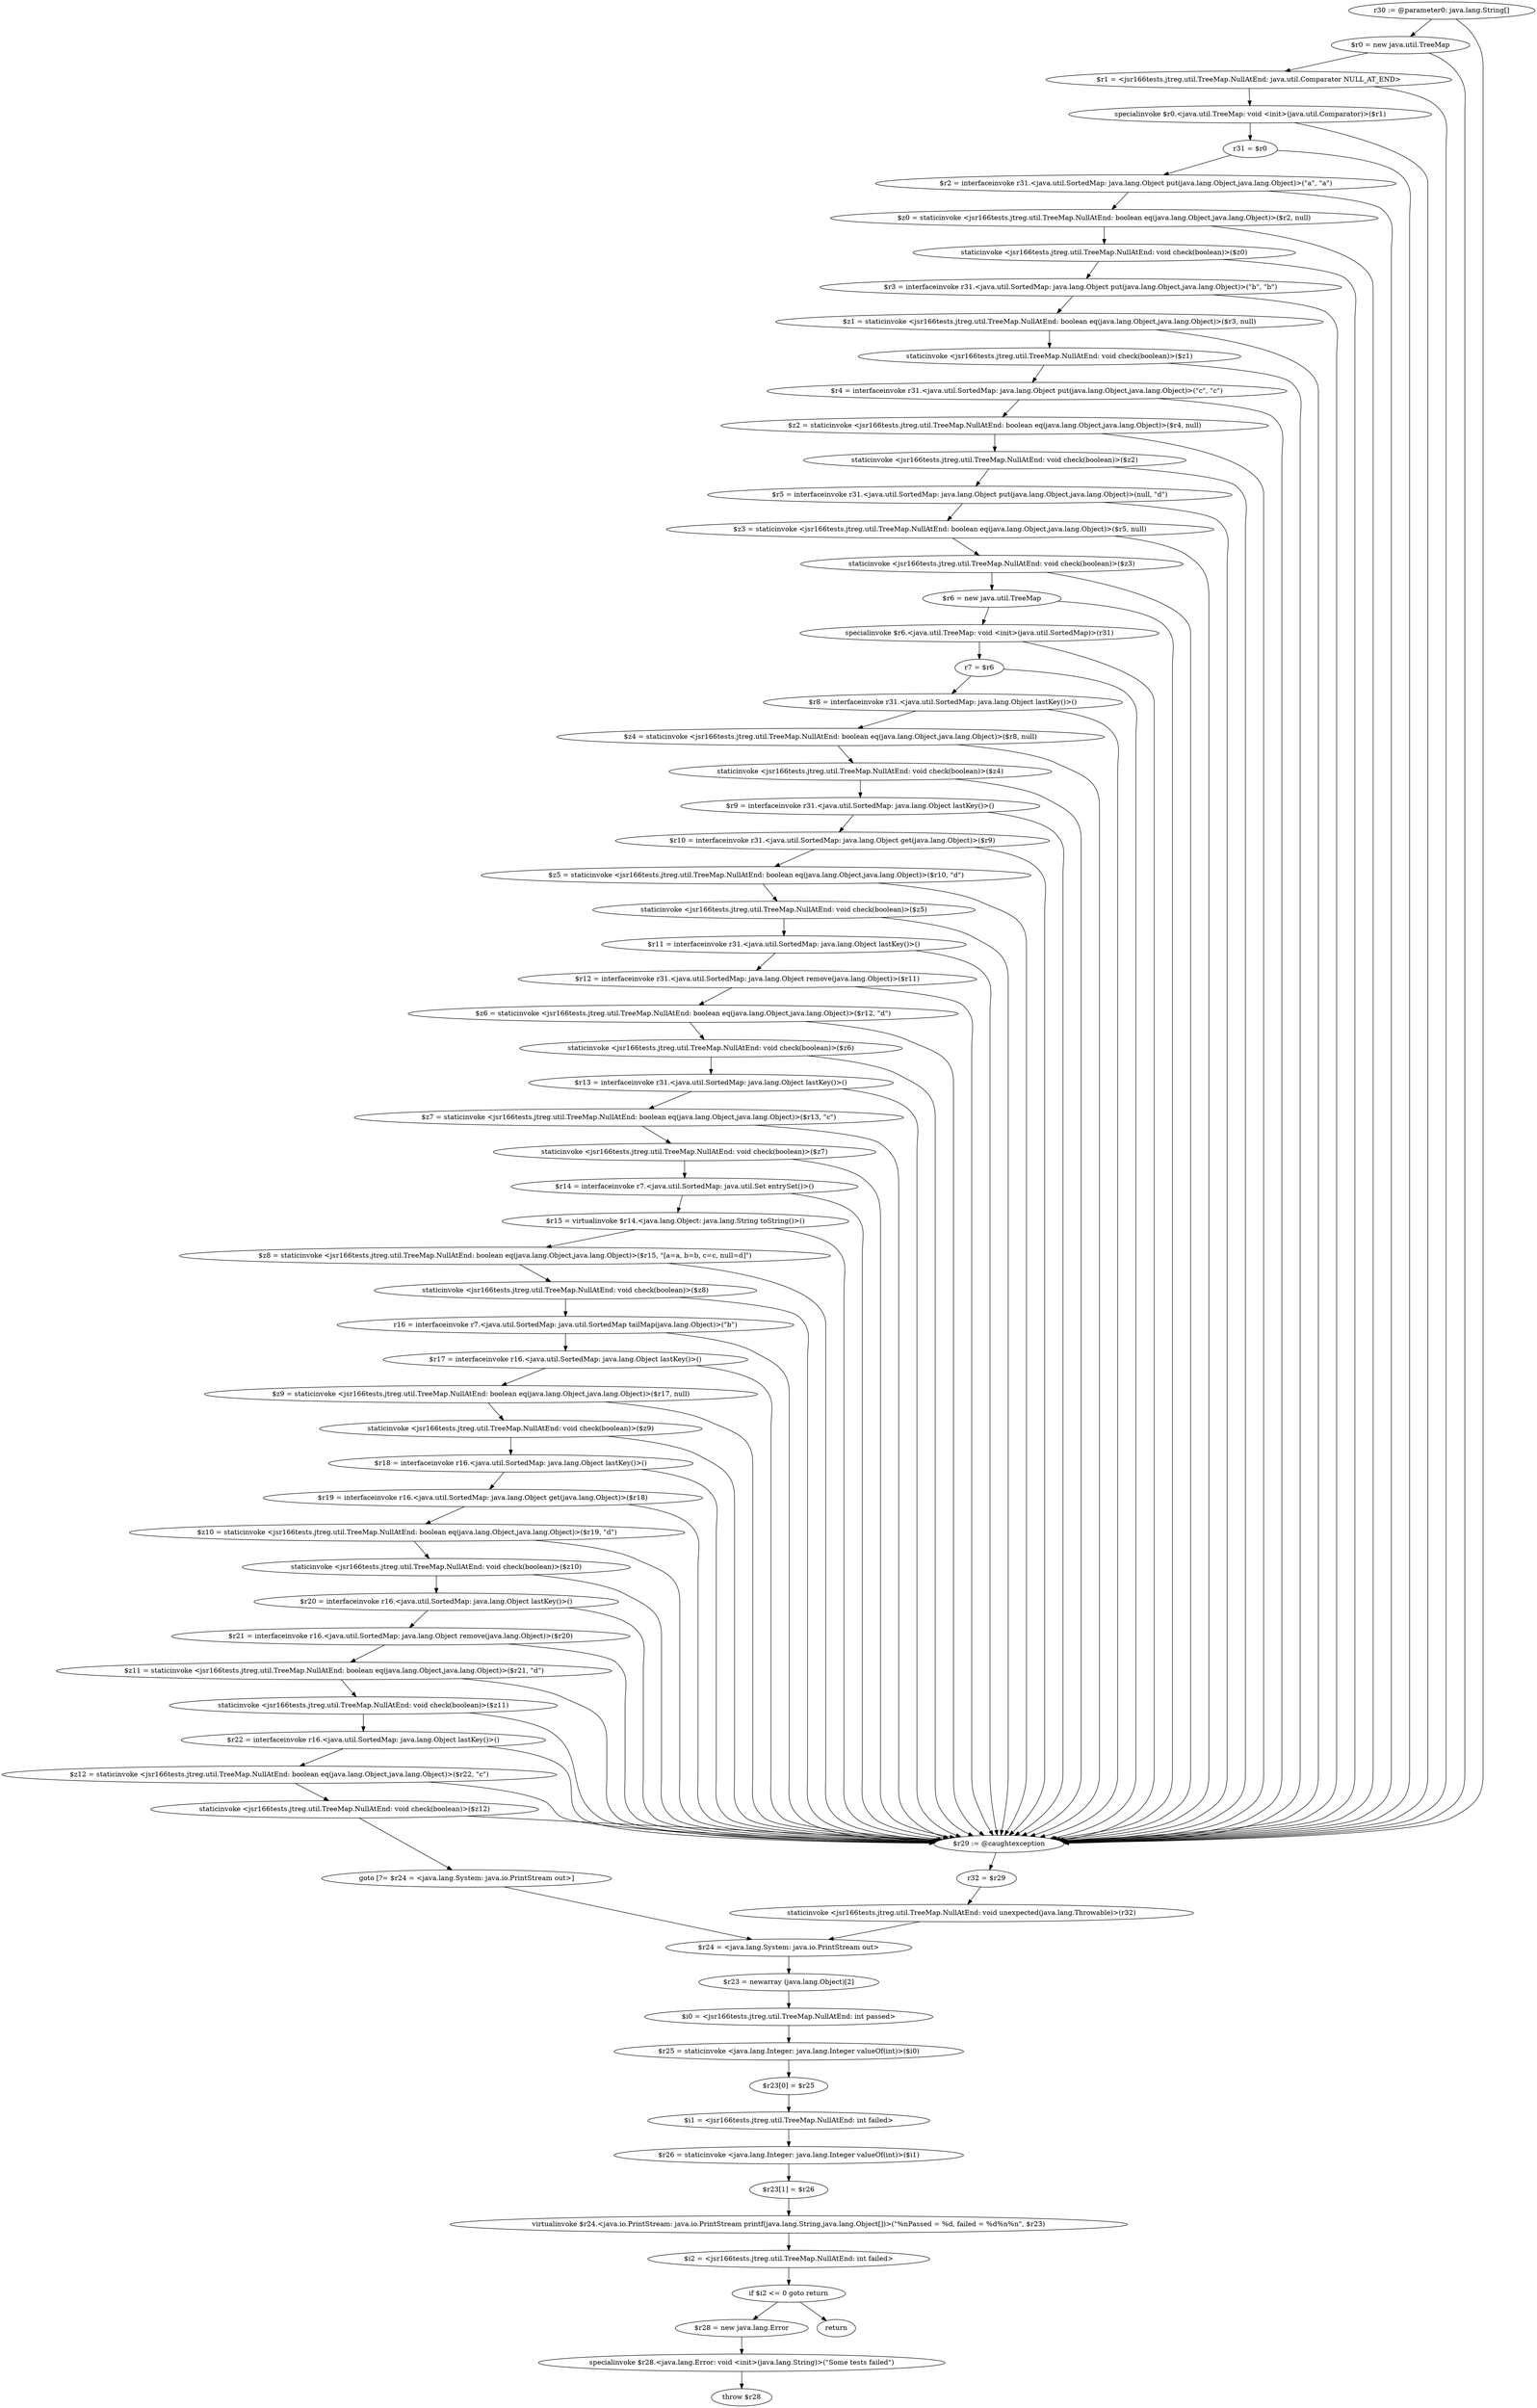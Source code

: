 digraph "unitGraph" {
    "r30 := @parameter0: java.lang.String[]"
    "$r0 = new java.util.TreeMap"
    "$r1 = <jsr166tests.jtreg.util.TreeMap.NullAtEnd: java.util.Comparator NULL_AT_END>"
    "specialinvoke $r0.<java.util.TreeMap: void <init>(java.util.Comparator)>($r1)"
    "r31 = $r0"
    "$r2 = interfaceinvoke r31.<java.util.SortedMap: java.lang.Object put(java.lang.Object,java.lang.Object)>(\"a\", \"a\")"
    "$z0 = staticinvoke <jsr166tests.jtreg.util.TreeMap.NullAtEnd: boolean eq(java.lang.Object,java.lang.Object)>($r2, null)"
    "staticinvoke <jsr166tests.jtreg.util.TreeMap.NullAtEnd: void check(boolean)>($z0)"
    "$r3 = interfaceinvoke r31.<java.util.SortedMap: java.lang.Object put(java.lang.Object,java.lang.Object)>(\"b\", \"b\")"
    "$z1 = staticinvoke <jsr166tests.jtreg.util.TreeMap.NullAtEnd: boolean eq(java.lang.Object,java.lang.Object)>($r3, null)"
    "staticinvoke <jsr166tests.jtreg.util.TreeMap.NullAtEnd: void check(boolean)>($z1)"
    "$r4 = interfaceinvoke r31.<java.util.SortedMap: java.lang.Object put(java.lang.Object,java.lang.Object)>(\"c\", \"c\")"
    "$z2 = staticinvoke <jsr166tests.jtreg.util.TreeMap.NullAtEnd: boolean eq(java.lang.Object,java.lang.Object)>($r4, null)"
    "staticinvoke <jsr166tests.jtreg.util.TreeMap.NullAtEnd: void check(boolean)>($z2)"
    "$r5 = interfaceinvoke r31.<java.util.SortedMap: java.lang.Object put(java.lang.Object,java.lang.Object)>(null, \"d\")"
    "$z3 = staticinvoke <jsr166tests.jtreg.util.TreeMap.NullAtEnd: boolean eq(java.lang.Object,java.lang.Object)>($r5, null)"
    "staticinvoke <jsr166tests.jtreg.util.TreeMap.NullAtEnd: void check(boolean)>($z3)"
    "$r6 = new java.util.TreeMap"
    "specialinvoke $r6.<java.util.TreeMap: void <init>(java.util.SortedMap)>(r31)"
    "r7 = $r6"
    "$r8 = interfaceinvoke r31.<java.util.SortedMap: java.lang.Object lastKey()>()"
    "$z4 = staticinvoke <jsr166tests.jtreg.util.TreeMap.NullAtEnd: boolean eq(java.lang.Object,java.lang.Object)>($r8, null)"
    "staticinvoke <jsr166tests.jtreg.util.TreeMap.NullAtEnd: void check(boolean)>($z4)"
    "$r9 = interfaceinvoke r31.<java.util.SortedMap: java.lang.Object lastKey()>()"
    "$r10 = interfaceinvoke r31.<java.util.SortedMap: java.lang.Object get(java.lang.Object)>($r9)"
    "$z5 = staticinvoke <jsr166tests.jtreg.util.TreeMap.NullAtEnd: boolean eq(java.lang.Object,java.lang.Object)>($r10, \"d\")"
    "staticinvoke <jsr166tests.jtreg.util.TreeMap.NullAtEnd: void check(boolean)>($z5)"
    "$r11 = interfaceinvoke r31.<java.util.SortedMap: java.lang.Object lastKey()>()"
    "$r12 = interfaceinvoke r31.<java.util.SortedMap: java.lang.Object remove(java.lang.Object)>($r11)"
    "$z6 = staticinvoke <jsr166tests.jtreg.util.TreeMap.NullAtEnd: boolean eq(java.lang.Object,java.lang.Object)>($r12, \"d\")"
    "staticinvoke <jsr166tests.jtreg.util.TreeMap.NullAtEnd: void check(boolean)>($z6)"
    "$r13 = interfaceinvoke r31.<java.util.SortedMap: java.lang.Object lastKey()>()"
    "$z7 = staticinvoke <jsr166tests.jtreg.util.TreeMap.NullAtEnd: boolean eq(java.lang.Object,java.lang.Object)>($r13, \"c\")"
    "staticinvoke <jsr166tests.jtreg.util.TreeMap.NullAtEnd: void check(boolean)>($z7)"
    "$r14 = interfaceinvoke r7.<java.util.SortedMap: java.util.Set entrySet()>()"
    "$r15 = virtualinvoke $r14.<java.lang.Object: java.lang.String toString()>()"
    "$z8 = staticinvoke <jsr166tests.jtreg.util.TreeMap.NullAtEnd: boolean eq(java.lang.Object,java.lang.Object)>($r15, \"[a=a, b=b, c=c, null=d]\")"
    "staticinvoke <jsr166tests.jtreg.util.TreeMap.NullAtEnd: void check(boolean)>($z8)"
    "r16 = interfaceinvoke r7.<java.util.SortedMap: java.util.SortedMap tailMap(java.lang.Object)>(\"b\")"
    "$r17 = interfaceinvoke r16.<java.util.SortedMap: java.lang.Object lastKey()>()"
    "$z9 = staticinvoke <jsr166tests.jtreg.util.TreeMap.NullAtEnd: boolean eq(java.lang.Object,java.lang.Object)>($r17, null)"
    "staticinvoke <jsr166tests.jtreg.util.TreeMap.NullAtEnd: void check(boolean)>($z9)"
    "$r18 = interfaceinvoke r16.<java.util.SortedMap: java.lang.Object lastKey()>()"
    "$r19 = interfaceinvoke r16.<java.util.SortedMap: java.lang.Object get(java.lang.Object)>($r18)"
    "$z10 = staticinvoke <jsr166tests.jtreg.util.TreeMap.NullAtEnd: boolean eq(java.lang.Object,java.lang.Object)>($r19, \"d\")"
    "staticinvoke <jsr166tests.jtreg.util.TreeMap.NullAtEnd: void check(boolean)>($z10)"
    "$r20 = interfaceinvoke r16.<java.util.SortedMap: java.lang.Object lastKey()>()"
    "$r21 = interfaceinvoke r16.<java.util.SortedMap: java.lang.Object remove(java.lang.Object)>($r20)"
    "$z11 = staticinvoke <jsr166tests.jtreg.util.TreeMap.NullAtEnd: boolean eq(java.lang.Object,java.lang.Object)>($r21, \"d\")"
    "staticinvoke <jsr166tests.jtreg.util.TreeMap.NullAtEnd: void check(boolean)>($z11)"
    "$r22 = interfaceinvoke r16.<java.util.SortedMap: java.lang.Object lastKey()>()"
    "$z12 = staticinvoke <jsr166tests.jtreg.util.TreeMap.NullAtEnd: boolean eq(java.lang.Object,java.lang.Object)>($r22, \"c\")"
    "staticinvoke <jsr166tests.jtreg.util.TreeMap.NullAtEnd: void check(boolean)>($z12)"
    "goto [?= $r24 = <java.lang.System: java.io.PrintStream out>]"
    "$r29 := @caughtexception"
    "r32 = $r29"
    "staticinvoke <jsr166tests.jtreg.util.TreeMap.NullAtEnd: void unexpected(java.lang.Throwable)>(r32)"
    "$r24 = <java.lang.System: java.io.PrintStream out>"
    "$r23 = newarray (java.lang.Object)[2]"
    "$i0 = <jsr166tests.jtreg.util.TreeMap.NullAtEnd: int passed>"
    "$r25 = staticinvoke <java.lang.Integer: java.lang.Integer valueOf(int)>($i0)"
    "$r23[0] = $r25"
    "$i1 = <jsr166tests.jtreg.util.TreeMap.NullAtEnd: int failed>"
    "$r26 = staticinvoke <java.lang.Integer: java.lang.Integer valueOf(int)>($i1)"
    "$r23[1] = $r26"
    "virtualinvoke $r24.<java.io.PrintStream: java.io.PrintStream printf(java.lang.String,java.lang.Object[])>(\"%nPassed = %d, failed = %d%n%n\", $r23)"
    "$i2 = <jsr166tests.jtreg.util.TreeMap.NullAtEnd: int failed>"
    "if $i2 <= 0 goto return"
    "$r28 = new java.lang.Error"
    "specialinvoke $r28.<java.lang.Error: void <init>(java.lang.String)>(\"Some tests failed\")"
    "throw $r28"
    "return"
    "r30 := @parameter0: java.lang.String[]"->"$r0 = new java.util.TreeMap";
    "r30 := @parameter0: java.lang.String[]"->"$r29 := @caughtexception";
    "$r0 = new java.util.TreeMap"->"$r1 = <jsr166tests.jtreg.util.TreeMap.NullAtEnd: java.util.Comparator NULL_AT_END>";
    "$r0 = new java.util.TreeMap"->"$r29 := @caughtexception";
    "$r1 = <jsr166tests.jtreg.util.TreeMap.NullAtEnd: java.util.Comparator NULL_AT_END>"->"specialinvoke $r0.<java.util.TreeMap: void <init>(java.util.Comparator)>($r1)";
    "$r1 = <jsr166tests.jtreg.util.TreeMap.NullAtEnd: java.util.Comparator NULL_AT_END>"->"$r29 := @caughtexception";
    "specialinvoke $r0.<java.util.TreeMap: void <init>(java.util.Comparator)>($r1)"->"r31 = $r0";
    "specialinvoke $r0.<java.util.TreeMap: void <init>(java.util.Comparator)>($r1)"->"$r29 := @caughtexception";
    "r31 = $r0"->"$r2 = interfaceinvoke r31.<java.util.SortedMap: java.lang.Object put(java.lang.Object,java.lang.Object)>(\"a\", \"a\")";
    "r31 = $r0"->"$r29 := @caughtexception";
    "$r2 = interfaceinvoke r31.<java.util.SortedMap: java.lang.Object put(java.lang.Object,java.lang.Object)>(\"a\", \"a\")"->"$z0 = staticinvoke <jsr166tests.jtreg.util.TreeMap.NullAtEnd: boolean eq(java.lang.Object,java.lang.Object)>($r2, null)";
    "$r2 = interfaceinvoke r31.<java.util.SortedMap: java.lang.Object put(java.lang.Object,java.lang.Object)>(\"a\", \"a\")"->"$r29 := @caughtexception";
    "$z0 = staticinvoke <jsr166tests.jtreg.util.TreeMap.NullAtEnd: boolean eq(java.lang.Object,java.lang.Object)>($r2, null)"->"staticinvoke <jsr166tests.jtreg.util.TreeMap.NullAtEnd: void check(boolean)>($z0)";
    "$z0 = staticinvoke <jsr166tests.jtreg.util.TreeMap.NullAtEnd: boolean eq(java.lang.Object,java.lang.Object)>($r2, null)"->"$r29 := @caughtexception";
    "staticinvoke <jsr166tests.jtreg.util.TreeMap.NullAtEnd: void check(boolean)>($z0)"->"$r3 = interfaceinvoke r31.<java.util.SortedMap: java.lang.Object put(java.lang.Object,java.lang.Object)>(\"b\", \"b\")";
    "staticinvoke <jsr166tests.jtreg.util.TreeMap.NullAtEnd: void check(boolean)>($z0)"->"$r29 := @caughtexception";
    "$r3 = interfaceinvoke r31.<java.util.SortedMap: java.lang.Object put(java.lang.Object,java.lang.Object)>(\"b\", \"b\")"->"$z1 = staticinvoke <jsr166tests.jtreg.util.TreeMap.NullAtEnd: boolean eq(java.lang.Object,java.lang.Object)>($r3, null)";
    "$r3 = interfaceinvoke r31.<java.util.SortedMap: java.lang.Object put(java.lang.Object,java.lang.Object)>(\"b\", \"b\")"->"$r29 := @caughtexception";
    "$z1 = staticinvoke <jsr166tests.jtreg.util.TreeMap.NullAtEnd: boolean eq(java.lang.Object,java.lang.Object)>($r3, null)"->"staticinvoke <jsr166tests.jtreg.util.TreeMap.NullAtEnd: void check(boolean)>($z1)";
    "$z1 = staticinvoke <jsr166tests.jtreg.util.TreeMap.NullAtEnd: boolean eq(java.lang.Object,java.lang.Object)>($r3, null)"->"$r29 := @caughtexception";
    "staticinvoke <jsr166tests.jtreg.util.TreeMap.NullAtEnd: void check(boolean)>($z1)"->"$r4 = interfaceinvoke r31.<java.util.SortedMap: java.lang.Object put(java.lang.Object,java.lang.Object)>(\"c\", \"c\")";
    "staticinvoke <jsr166tests.jtreg.util.TreeMap.NullAtEnd: void check(boolean)>($z1)"->"$r29 := @caughtexception";
    "$r4 = interfaceinvoke r31.<java.util.SortedMap: java.lang.Object put(java.lang.Object,java.lang.Object)>(\"c\", \"c\")"->"$z2 = staticinvoke <jsr166tests.jtreg.util.TreeMap.NullAtEnd: boolean eq(java.lang.Object,java.lang.Object)>($r4, null)";
    "$r4 = interfaceinvoke r31.<java.util.SortedMap: java.lang.Object put(java.lang.Object,java.lang.Object)>(\"c\", \"c\")"->"$r29 := @caughtexception";
    "$z2 = staticinvoke <jsr166tests.jtreg.util.TreeMap.NullAtEnd: boolean eq(java.lang.Object,java.lang.Object)>($r4, null)"->"staticinvoke <jsr166tests.jtreg.util.TreeMap.NullAtEnd: void check(boolean)>($z2)";
    "$z2 = staticinvoke <jsr166tests.jtreg.util.TreeMap.NullAtEnd: boolean eq(java.lang.Object,java.lang.Object)>($r4, null)"->"$r29 := @caughtexception";
    "staticinvoke <jsr166tests.jtreg.util.TreeMap.NullAtEnd: void check(boolean)>($z2)"->"$r5 = interfaceinvoke r31.<java.util.SortedMap: java.lang.Object put(java.lang.Object,java.lang.Object)>(null, \"d\")";
    "staticinvoke <jsr166tests.jtreg.util.TreeMap.NullAtEnd: void check(boolean)>($z2)"->"$r29 := @caughtexception";
    "$r5 = interfaceinvoke r31.<java.util.SortedMap: java.lang.Object put(java.lang.Object,java.lang.Object)>(null, \"d\")"->"$z3 = staticinvoke <jsr166tests.jtreg.util.TreeMap.NullAtEnd: boolean eq(java.lang.Object,java.lang.Object)>($r5, null)";
    "$r5 = interfaceinvoke r31.<java.util.SortedMap: java.lang.Object put(java.lang.Object,java.lang.Object)>(null, \"d\")"->"$r29 := @caughtexception";
    "$z3 = staticinvoke <jsr166tests.jtreg.util.TreeMap.NullAtEnd: boolean eq(java.lang.Object,java.lang.Object)>($r5, null)"->"staticinvoke <jsr166tests.jtreg.util.TreeMap.NullAtEnd: void check(boolean)>($z3)";
    "$z3 = staticinvoke <jsr166tests.jtreg.util.TreeMap.NullAtEnd: boolean eq(java.lang.Object,java.lang.Object)>($r5, null)"->"$r29 := @caughtexception";
    "staticinvoke <jsr166tests.jtreg.util.TreeMap.NullAtEnd: void check(boolean)>($z3)"->"$r6 = new java.util.TreeMap";
    "staticinvoke <jsr166tests.jtreg.util.TreeMap.NullAtEnd: void check(boolean)>($z3)"->"$r29 := @caughtexception";
    "$r6 = new java.util.TreeMap"->"specialinvoke $r6.<java.util.TreeMap: void <init>(java.util.SortedMap)>(r31)";
    "$r6 = new java.util.TreeMap"->"$r29 := @caughtexception";
    "specialinvoke $r6.<java.util.TreeMap: void <init>(java.util.SortedMap)>(r31)"->"r7 = $r6";
    "specialinvoke $r6.<java.util.TreeMap: void <init>(java.util.SortedMap)>(r31)"->"$r29 := @caughtexception";
    "r7 = $r6"->"$r8 = interfaceinvoke r31.<java.util.SortedMap: java.lang.Object lastKey()>()";
    "r7 = $r6"->"$r29 := @caughtexception";
    "$r8 = interfaceinvoke r31.<java.util.SortedMap: java.lang.Object lastKey()>()"->"$z4 = staticinvoke <jsr166tests.jtreg.util.TreeMap.NullAtEnd: boolean eq(java.lang.Object,java.lang.Object)>($r8, null)";
    "$r8 = interfaceinvoke r31.<java.util.SortedMap: java.lang.Object lastKey()>()"->"$r29 := @caughtexception";
    "$z4 = staticinvoke <jsr166tests.jtreg.util.TreeMap.NullAtEnd: boolean eq(java.lang.Object,java.lang.Object)>($r8, null)"->"staticinvoke <jsr166tests.jtreg.util.TreeMap.NullAtEnd: void check(boolean)>($z4)";
    "$z4 = staticinvoke <jsr166tests.jtreg.util.TreeMap.NullAtEnd: boolean eq(java.lang.Object,java.lang.Object)>($r8, null)"->"$r29 := @caughtexception";
    "staticinvoke <jsr166tests.jtreg.util.TreeMap.NullAtEnd: void check(boolean)>($z4)"->"$r9 = interfaceinvoke r31.<java.util.SortedMap: java.lang.Object lastKey()>()";
    "staticinvoke <jsr166tests.jtreg.util.TreeMap.NullAtEnd: void check(boolean)>($z4)"->"$r29 := @caughtexception";
    "$r9 = interfaceinvoke r31.<java.util.SortedMap: java.lang.Object lastKey()>()"->"$r10 = interfaceinvoke r31.<java.util.SortedMap: java.lang.Object get(java.lang.Object)>($r9)";
    "$r9 = interfaceinvoke r31.<java.util.SortedMap: java.lang.Object lastKey()>()"->"$r29 := @caughtexception";
    "$r10 = interfaceinvoke r31.<java.util.SortedMap: java.lang.Object get(java.lang.Object)>($r9)"->"$z5 = staticinvoke <jsr166tests.jtreg.util.TreeMap.NullAtEnd: boolean eq(java.lang.Object,java.lang.Object)>($r10, \"d\")";
    "$r10 = interfaceinvoke r31.<java.util.SortedMap: java.lang.Object get(java.lang.Object)>($r9)"->"$r29 := @caughtexception";
    "$z5 = staticinvoke <jsr166tests.jtreg.util.TreeMap.NullAtEnd: boolean eq(java.lang.Object,java.lang.Object)>($r10, \"d\")"->"staticinvoke <jsr166tests.jtreg.util.TreeMap.NullAtEnd: void check(boolean)>($z5)";
    "$z5 = staticinvoke <jsr166tests.jtreg.util.TreeMap.NullAtEnd: boolean eq(java.lang.Object,java.lang.Object)>($r10, \"d\")"->"$r29 := @caughtexception";
    "staticinvoke <jsr166tests.jtreg.util.TreeMap.NullAtEnd: void check(boolean)>($z5)"->"$r11 = interfaceinvoke r31.<java.util.SortedMap: java.lang.Object lastKey()>()";
    "staticinvoke <jsr166tests.jtreg.util.TreeMap.NullAtEnd: void check(boolean)>($z5)"->"$r29 := @caughtexception";
    "$r11 = interfaceinvoke r31.<java.util.SortedMap: java.lang.Object lastKey()>()"->"$r12 = interfaceinvoke r31.<java.util.SortedMap: java.lang.Object remove(java.lang.Object)>($r11)";
    "$r11 = interfaceinvoke r31.<java.util.SortedMap: java.lang.Object lastKey()>()"->"$r29 := @caughtexception";
    "$r12 = interfaceinvoke r31.<java.util.SortedMap: java.lang.Object remove(java.lang.Object)>($r11)"->"$z6 = staticinvoke <jsr166tests.jtreg.util.TreeMap.NullAtEnd: boolean eq(java.lang.Object,java.lang.Object)>($r12, \"d\")";
    "$r12 = interfaceinvoke r31.<java.util.SortedMap: java.lang.Object remove(java.lang.Object)>($r11)"->"$r29 := @caughtexception";
    "$z6 = staticinvoke <jsr166tests.jtreg.util.TreeMap.NullAtEnd: boolean eq(java.lang.Object,java.lang.Object)>($r12, \"d\")"->"staticinvoke <jsr166tests.jtreg.util.TreeMap.NullAtEnd: void check(boolean)>($z6)";
    "$z6 = staticinvoke <jsr166tests.jtreg.util.TreeMap.NullAtEnd: boolean eq(java.lang.Object,java.lang.Object)>($r12, \"d\")"->"$r29 := @caughtexception";
    "staticinvoke <jsr166tests.jtreg.util.TreeMap.NullAtEnd: void check(boolean)>($z6)"->"$r13 = interfaceinvoke r31.<java.util.SortedMap: java.lang.Object lastKey()>()";
    "staticinvoke <jsr166tests.jtreg.util.TreeMap.NullAtEnd: void check(boolean)>($z6)"->"$r29 := @caughtexception";
    "$r13 = interfaceinvoke r31.<java.util.SortedMap: java.lang.Object lastKey()>()"->"$z7 = staticinvoke <jsr166tests.jtreg.util.TreeMap.NullAtEnd: boolean eq(java.lang.Object,java.lang.Object)>($r13, \"c\")";
    "$r13 = interfaceinvoke r31.<java.util.SortedMap: java.lang.Object lastKey()>()"->"$r29 := @caughtexception";
    "$z7 = staticinvoke <jsr166tests.jtreg.util.TreeMap.NullAtEnd: boolean eq(java.lang.Object,java.lang.Object)>($r13, \"c\")"->"staticinvoke <jsr166tests.jtreg.util.TreeMap.NullAtEnd: void check(boolean)>($z7)";
    "$z7 = staticinvoke <jsr166tests.jtreg.util.TreeMap.NullAtEnd: boolean eq(java.lang.Object,java.lang.Object)>($r13, \"c\")"->"$r29 := @caughtexception";
    "staticinvoke <jsr166tests.jtreg.util.TreeMap.NullAtEnd: void check(boolean)>($z7)"->"$r14 = interfaceinvoke r7.<java.util.SortedMap: java.util.Set entrySet()>()";
    "staticinvoke <jsr166tests.jtreg.util.TreeMap.NullAtEnd: void check(boolean)>($z7)"->"$r29 := @caughtexception";
    "$r14 = interfaceinvoke r7.<java.util.SortedMap: java.util.Set entrySet()>()"->"$r15 = virtualinvoke $r14.<java.lang.Object: java.lang.String toString()>()";
    "$r14 = interfaceinvoke r7.<java.util.SortedMap: java.util.Set entrySet()>()"->"$r29 := @caughtexception";
    "$r15 = virtualinvoke $r14.<java.lang.Object: java.lang.String toString()>()"->"$z8 = staticinvoke <jsr166tests.jtreg.util.TreeMap.NullAtEnd: boolean eq(java.lang.Object,java.lang.Object)>($r15, \"[a=a, b=b, c=c, null=d]\")";
    "$r15 = virtualinvoke $r14.<java.lang.Object: java.lang.String toString()>()"->"$r29 := @caughtexception";
    "$z8 = staticinvoke <jsr166tests.jtreg.util.TreeMap.NullAtEnd: boolean eq(java.lang.Object,java.lang.Object)>($r15, \"[a=a, b=b, c=c, null=d]\")"->"staticinvoke <jsr166tests.jtreg.util.TreeMap.NullAtEnd: void check(boolean)>($z8)";
    "$z8 = staticinvoke <jsr166tests.jtreg.util.TreeMap.NullAtEnd: boolean eq(java.lang.Object,java.lang.Object)>($r15, \"[a=a, b=b, c=c, null=d]\")"->"$r29 := @caughtexception";
    "staticinvoke <jsr166tests.jtreg.util.TreeMap.NullAtEnd: void check(boolean)>($z8)"->"r16 = interfaceinvoke r7.<java.util.SortedMap: java.util.SortedMap tailMap(java.lang.Object)>(\"b\")";
    "staticinvoke <jsr166tests.jtreg.util.TreeMap.NullAtEnd: void check(boolean)>($z8)"->"$r29 := @caughtexception";
    "r16 = interfaceinvoke r7.<java.util.SortedMap: java.util.SortedMap tailMap(java.lang.Object)>(\"b\")"->"$r17 = interfaceinvoke r16.<java.util.SortedMap: java.lang.Object lastKey()>()";
    "r16 = interfaceinvoke r7.<java.util.SortedMap: java.util.SortedMap tailMap(java.lang.Object)>(\"b\")"->"$r29 := @caughtexception";
    "$r17 = interfaceinvoke r16.<java.util.SortedMap: java.lang.Object lastKey()>()"->"$z9 = staticinvoke <jsr166tests.jtreg.util.TreeMap.NullAtEnd: boolean eq(java.lang.Object,java.lang.Object)>($r17, null)";
    "$r17 = interfaceinvoke r16.<java.util.SortedMap: java.lang.Object lastKey()>()"->"$r29 := @caughtexception";
    "$z9 = staticinvoke <jsr166tests.jtreg.util.TreeMap.NullAtEnd: boolean eq(java.lang.Object,java.lang.Object)>($r17, null)"->"staticinvoke <jsr166tests.jtreg.util.TreeMap.NullAtEnd: void check(boolean)>($z9)";
    "$z9 = staticinvoke <jsr166tests.jtreg.util.TreeMap.NullAtEnd: boolean eq(java.lang.Object,java.lang.Object)>($r17, null)"->"$r29 := @caughtexception";
    "staticinvoke <jsr166tests.jtreg.util.TreeMap.NullAtEnd: void check(boolean)>($z9)"->"$r18 = interfaceinvoke r16.<java.util.SortedMap: java.lang.Object lastKey()>()";
    "staticinvoke <jsr166tests.jtreg.util.TreeMap.NullAtEnd: void check(boolean)>($z9)"->"$r29 := @caughtexception";
    "$r18 = interfaceinvoke r16.<java.util.SortedMap: java.lang.Object lastKey()>()"->"$r19 = interfaceinvoke r16.<java.util.SortedMap: java.lang.Object get(java.lang.Object)>($r18)";
    "$r18 = interfaceinvoke r16.<java.util.SortedMap: java.lang.Object lastKey()>()"->"$r29 := @caughtexception";
    "$r19 = interfaceinvoke r16.<java.util.SortedMap: java.lang.Object get(java.lang.Object)>($r18)"->"$z10 = staticinvoke <jsr166tests.jtreg.util.TreeMap.NullAtEnd: boolean eq(java.lang.Object,java.lang.Object)>($r19, \"d\")";
    "$r19 = interfaceinvoke r16.<java.util.SortedMap: java.lang.Object get(java.lang.Object)>($r18)"->"$r29 := @caughtexception";
    "$z10 = staticinvoke <jsr166tests.jtreg.util.TreeMap.NullAtEnd: boolean eq(java.lang.Object,java.lang.Object)>($r19, \"d\")"->"staticinvoke <jsr166tests.jtreg.util.TreeMap.NullAtEnd: void check(boolean)>($z10)";
    "$z10 = staticinvoke <jsr166tests.jtreg.util.TreeMap.NullAtEnd: boolean eq(java.lang.Object,java.lang.Object)>($r19, \"d\")"->"$r29 := @caughtexception";
    "staticinvoke <jsr166tests.jtreg.util.TreeMap.NullAtEnd: void check(boolean)>($z10)"->"$r20 = interfaceinvoke r16.<java.util.SortedMap: java.lang.Object lastKey()>()";
    "staticinvoke <jsr166tests.jtreg.util.TreeMap.NullAtEnd: void check(boolean)>($z10)"->"$r29 := @caughtexception";
    "$r20 = interfaceinvoke r16.<java.util.SortedMap: java.lang.Object lastKey()>()"->"$r21 = interfaceinvoke r16.<java.util.SortedMap: java.lang.Object remove(java.lang.Object)>($r20)";
    "$r20 = interfaceinvoke r16.<java.util.SortedMap: java.lang.Object lastKey()>()"->"$r29 := @caughtexception";
    "$r21 = interfaceinvoke r16.<java.util.SortedMap: java.lang.Object remove(java.lang.Object)>($r20)"->"$z11 = staticinvoke <jsr166tests.jtreg.util.TreeMap.NullAtEnd: boolean eq(java.lang.Object,java.lang.Object)>($r21, \"d\")";
    "$r21 = interfaceinvoke r16.<java.util.SortedMap: java.lang.Object remove(java.lang.Object)>($r20)"->"$r29 := @caughtexception";
    "$z11 = staticinvoke <jsr166tests.jtreg.util.TreeMap.NullAtEnd: boolean eq(java.lang.Object,java.lang.Object)>($r21, \"d\")"->"staticinvoke <jsr166tests.jtreg.util.TreeMap.NullAtEnd: void check(boolean)>($z11)";
    "$z11 = staticinvoke <jsr166tests.jtreg.util.TreeMap.NullAtEnd: boolean eq(java.lang.Object,java.lang.Object)>($r21, \"d\")"->"$r29 := @caughtexception";
    "staticinvoke <jsr166tests.jtreg.util.TreeMap.NullAtEnd: void check(boolean)>($z11)"->"$r22 = interfaceinvoke r16.<java.util.SortedMap: java.lang.Object lastKey()>()";
    "staticinvoke <jsr166tests.jtreg.util.TreeMap.NullAtEnd: void check(boolean)>($z11)"->"$r29 := @caughtexception";
    "$r22 = interfaceinvoke r16.<java.util.SortedMap: java.lang.Object lastKey()>()"->"$z12 = staticinvoke <jsr166tests.jtreg.util.TreeMap.NullAtEnd: boolean eq(java.lang.Object,java.lang.Object)>($r22, \"c\")";
    "$r22 = interfaceinvoke r16.<java.util.SortedMap: java.lang.Object lastKey()>()"->"$r29 := @caughtexception";
    "$z12 = staticinvoke <jsr166tests.jtreg.util.TreeMap.NullAtEnd: boolean eq(java.lang.Object,java.lang.Object)>($r22, \"c\")"->"staticinvoke <jsr166tests.jtreg.util.TreeMap.NullAtEnd: void check(boolean)>($z12)";
    "$z12 = staticinvoke <jsr166tests.jtreg.util.TreeMap.NullAtEnd: boolean eq(java.lang.Object,java.lang.Object)>($r22, \"c\")"->"$r29 := @caughtexception";
    "staticinvoke <jsr166tests.jtreg.util.TreeMap.NullAtEnd: void check(boolean)>($z12)"->"goto [?= $r24 = <java.lang.System: java.io.PrintStream out>]";
    "staticinvoke <jsr166tests.jtreg.util.TreeMap.NullAtEnd: void check(boolean)>($z12)"->"$r29 := @caughtexception";
    "goto [?= $r24 = <java.lang.System: java.io.PrintStream out>]"->"$r24 = <java.lang.System: java.io.PrintStream out>";
    "$r29 := @caughtexception"->"r32 = $r29";
    "r32 = $r29"->"staticinvoke <jsr166tests.jtreg.util.TreeMap.NullAtEnd: void unexpected(java.lang.Throwable)>(r32)";
    "staticinvoke <jsr166tests.jtreg.util.TreeMap.NullAtEnd: void unexpected(java.lang.Throwable)>(r32)"->"$r24 = <java.lang.System: java.io.PrintStream out>";
    "$r24 = <java.lang.System: java.io.PrintStream out>"->"$r23 = newarray (java.lang.Object)[2]";
    "$r23 = newarray (java.lang.Object)[2]"->"$i0 = <jsr166tests.jtreg.util.TreeMap.NullAtEnd: int passed>";
    "$i0 = <jsr166tests.jtreg.util.TreeMap.NullAtEnd: int passed>"->"$r25 = staticinvoke <java.lang.Integer: java.lang.Integer valueOf(int)>($i0)";
    "$r25 = staticinvoke <java.lang.Integer: java.lang.Integer valueOf(int)>($i0)"->"$r23[0] = $r25";
    "$r23[0] = $r25"->"$i1 = <jsr166tests.jtreg.util.TreeMap.NullAtEnd: int failed>";
    "$i1 = <jsr166tests.jtreg.util.TreeMap.NullAtEnd: int failed>"->"$r26 = staticinvoke <java.lang.Integer: java.lang.Integer valueOf(int)>($i1)";
    "$r26 = staticinvoke <java.lang.Integer: java.lang.Integer valueOf(int)>($i1)"->"$r23[1] = $r26";
    "$r23[1] = $r26"->"virtualinvoke $r24.<java.io.PrintStream: java.io.PrintStream printf(java.lang.String,java.lang.Object[])>(\"%nPassed = %d, failed = %d%n%n\", $r23)";
    "virtualinvoke $r24.<java.io.PrintStream: java.io.PrintStream printf(java.lang.String,java.lang.Object[])>(\"%nPassed = %d, failed = %d%n%n\", $r23)"->"$i2 = <jsr166tests.jtreg.util.TreeMap.NullAtEnd: int failed>";
    "$i2 = <jsr166tests.jtreg.util.TreeMap.NullAtEnd: int failed>"->"if $i2 <= 0 goto return";
    "if $i2 <= 0 goto return"->"$r28 = new java.lang.Error";
    "if $i2 <= 0 goto return"->"return";
    "$r28 = new java.lang.Error"->"specialinvoke $r28.<java.lang.Error: void <init>(java.lang.String)>(\"Some tests failed\")";
    "specialinvoke $r28.<java.lang.Error: void <init>(java.lang.String)>(\"Some tests failed\")"->"throw $r28";
}
